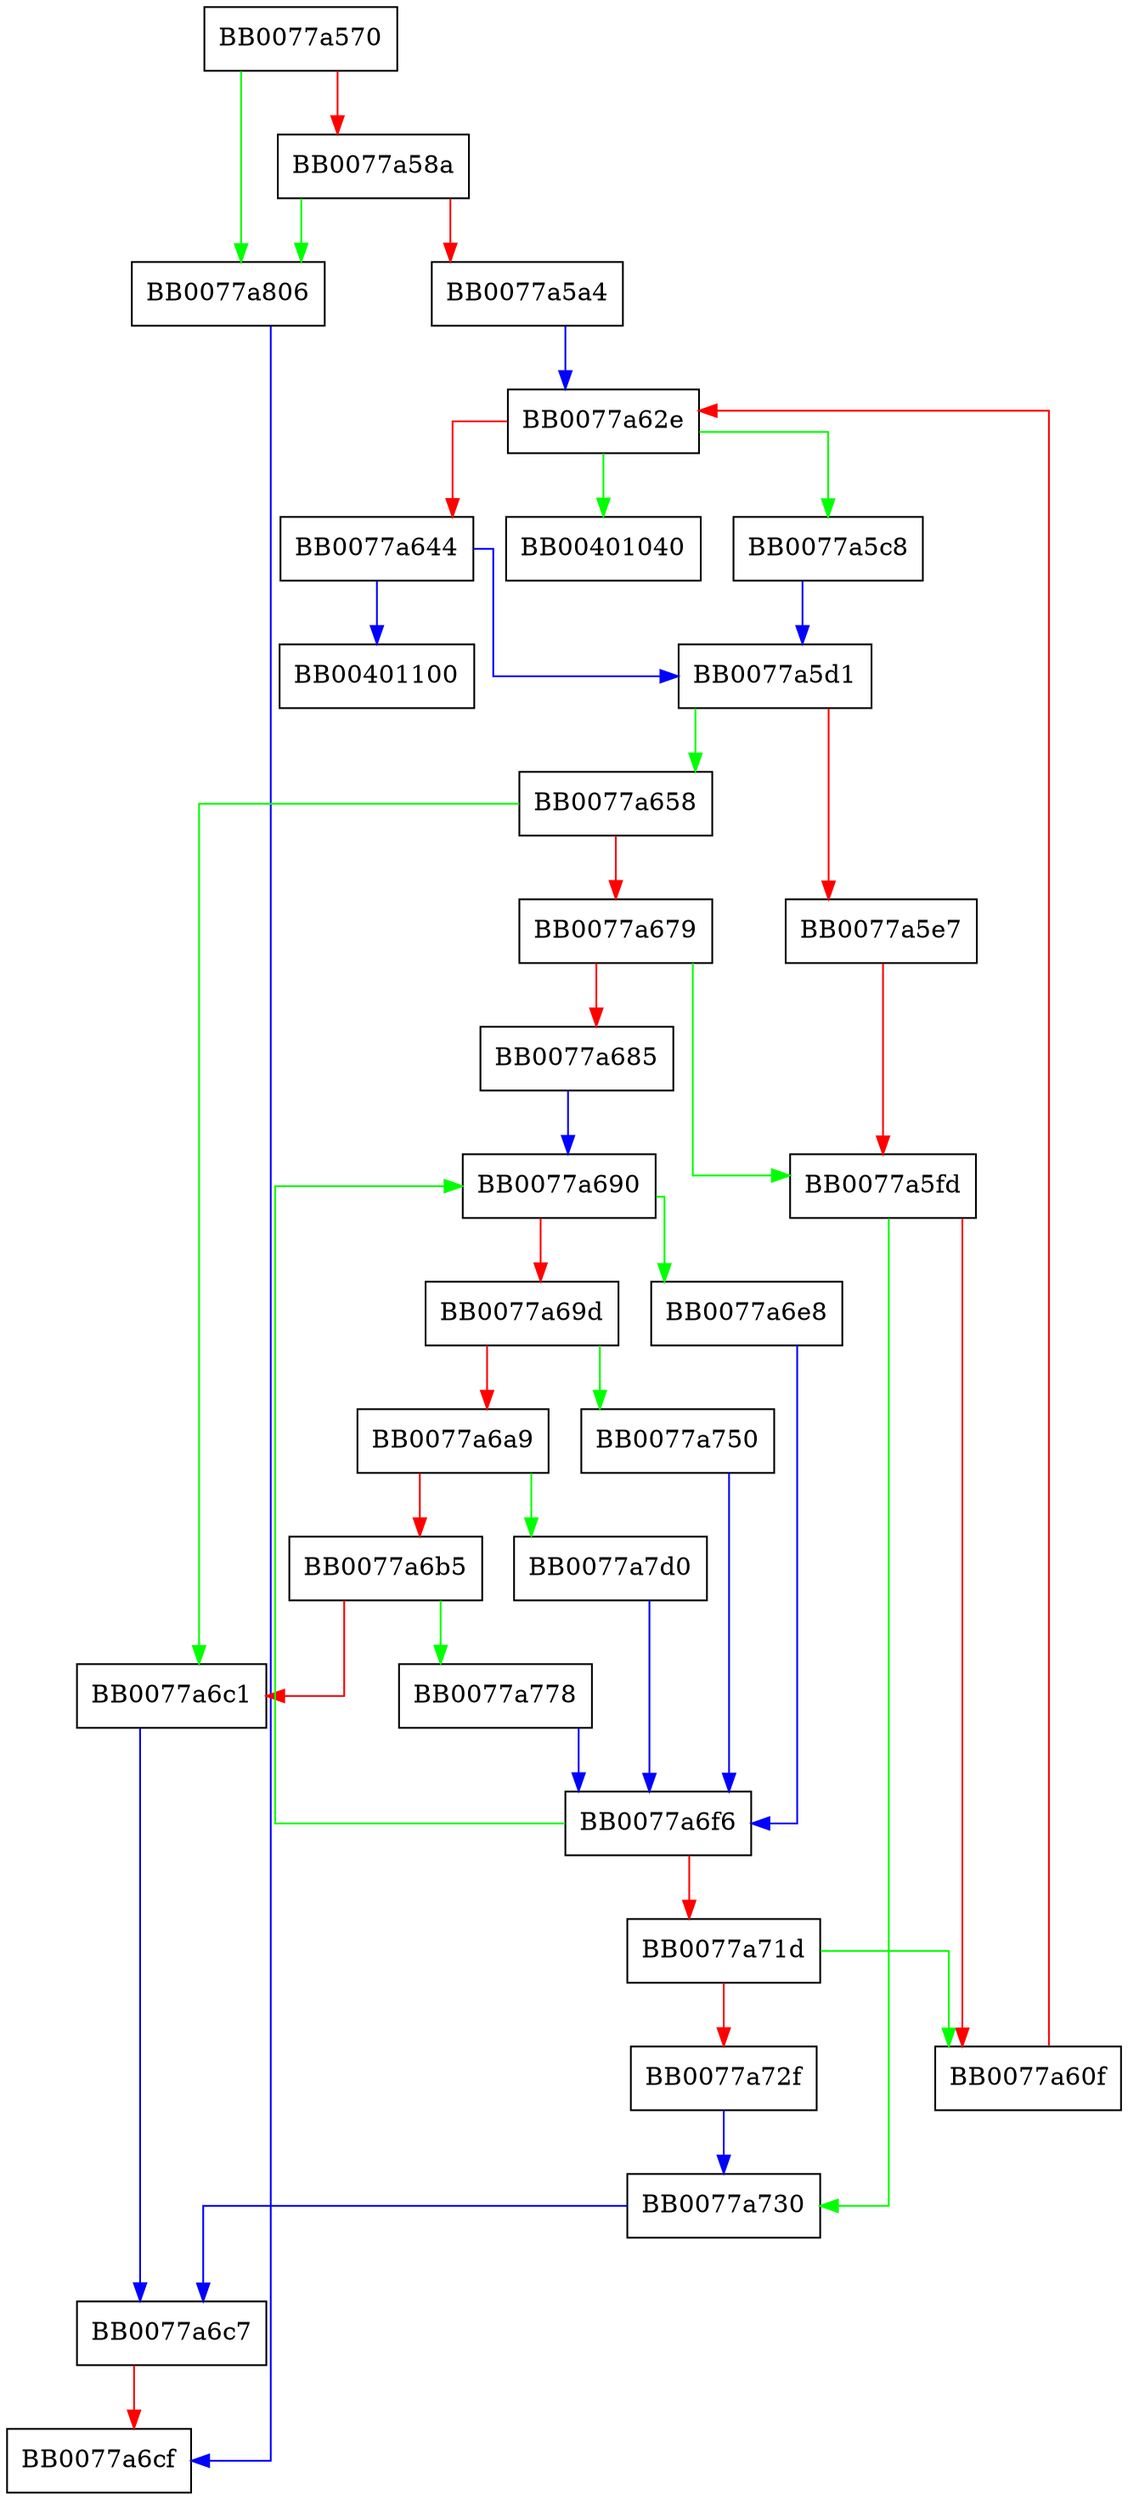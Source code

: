digraph ossl_a2ulabel {
  node [shape="box"];
  graph [splines=ortho];
  BB0077a570 -> BB0077a806 [color="green"];
  BB0077a570 -> BB0077a58a [color="red"];
  BB0077a58a -> BB0077a806 [color="green"];
  BB0077a58a -> BB0077a5a4 [color="red"];
  BB0077a5a4 -> BB0077a62e [color="blue"];
  BB0077a5c8 -> BB0077a5d1 [color="blue"];
  BB0077a5d1 -> BB0077a658 [color="green"];
  BB0077a5d1 -> BB0077a5e7 [color="red"];
  BB0077a5e7 -> BB0077a5fd [color="red"];
  BB0077a5fd -> BB0077a730 [color="green"];
  BB0077a5fd -> BB0077a60f [color="red"];
  BB0077a60f -> BB0077a62e [color="red"];
  BB0077a62e -> BB00401040 [color="green"];
  BB0077a62e -> BB0077a5c8 [color="green"];
  BB0077a62e -> BB0077a644 [color="red"];
  BB0077a644 -> BB00401100 [color="blue"];
  BB0077a644 -> BB0077a5d1 [color="blue"];
  BB0077a658 -> BB0077a6c1 [color="green"];
  BB0077a658 -> BB0077a679 [color="red"];
  BB0077a679 -> BB0077a5fd [color="green"];
  BB0077a679 -> BB0077a685 [color="red"];
  BB0077a685 -> BB0077a690 [color="blue"];
  BB0077a690 -> BB0077a6e8 [color="green"];
  BB0077a690 -> BB0077a69d [color="red"];
  BB0077a69d -> BB0077a750 [color="green"];
  BB0077a69d -> BB0077a6a9 [color="red"];
  BB0077a6a9 -> BB0077a7d0 [color="green"];
  BB0077a6a9 -> BB0077a6b5 [color="red"];
  BB0077a6b5 -> BB0077a778 [color="green"];
  BB0077a6b5 -> BB0077a6c1 [color="red"];
  BB0077a6c1 -> BB0077a6c7 [color="blue"];
  BB0077a6c7 -> BB0077a6cf [color="red"];
  BB0077a6e8 -> BB0077a6f6 [color="blue"];
  BB0077a6f6 -> BB0077a690 [color="green"];
  BB0077a6f6 -> BB0077a71d [color="red"];
  BB0077a71d -> BB0077a60f [color="green"];
  BB0077a71d -> BB0077a72f [color="red"];
  BB0077a72f -> BB0077a730 [color="blue"];
  BB0077a730 -> BB0077a6c7 [color="blue"];
  BB0077a750 -> BB0077a6f6 [color="blue"];
  BB0077a778 -> BB0077a6f6 [color="blue"];
  BB0077a7d0 -> BB0077a6f6 [color="blue"];
  BB0077a806 -> BB0077a6cf [color="blue"];
}